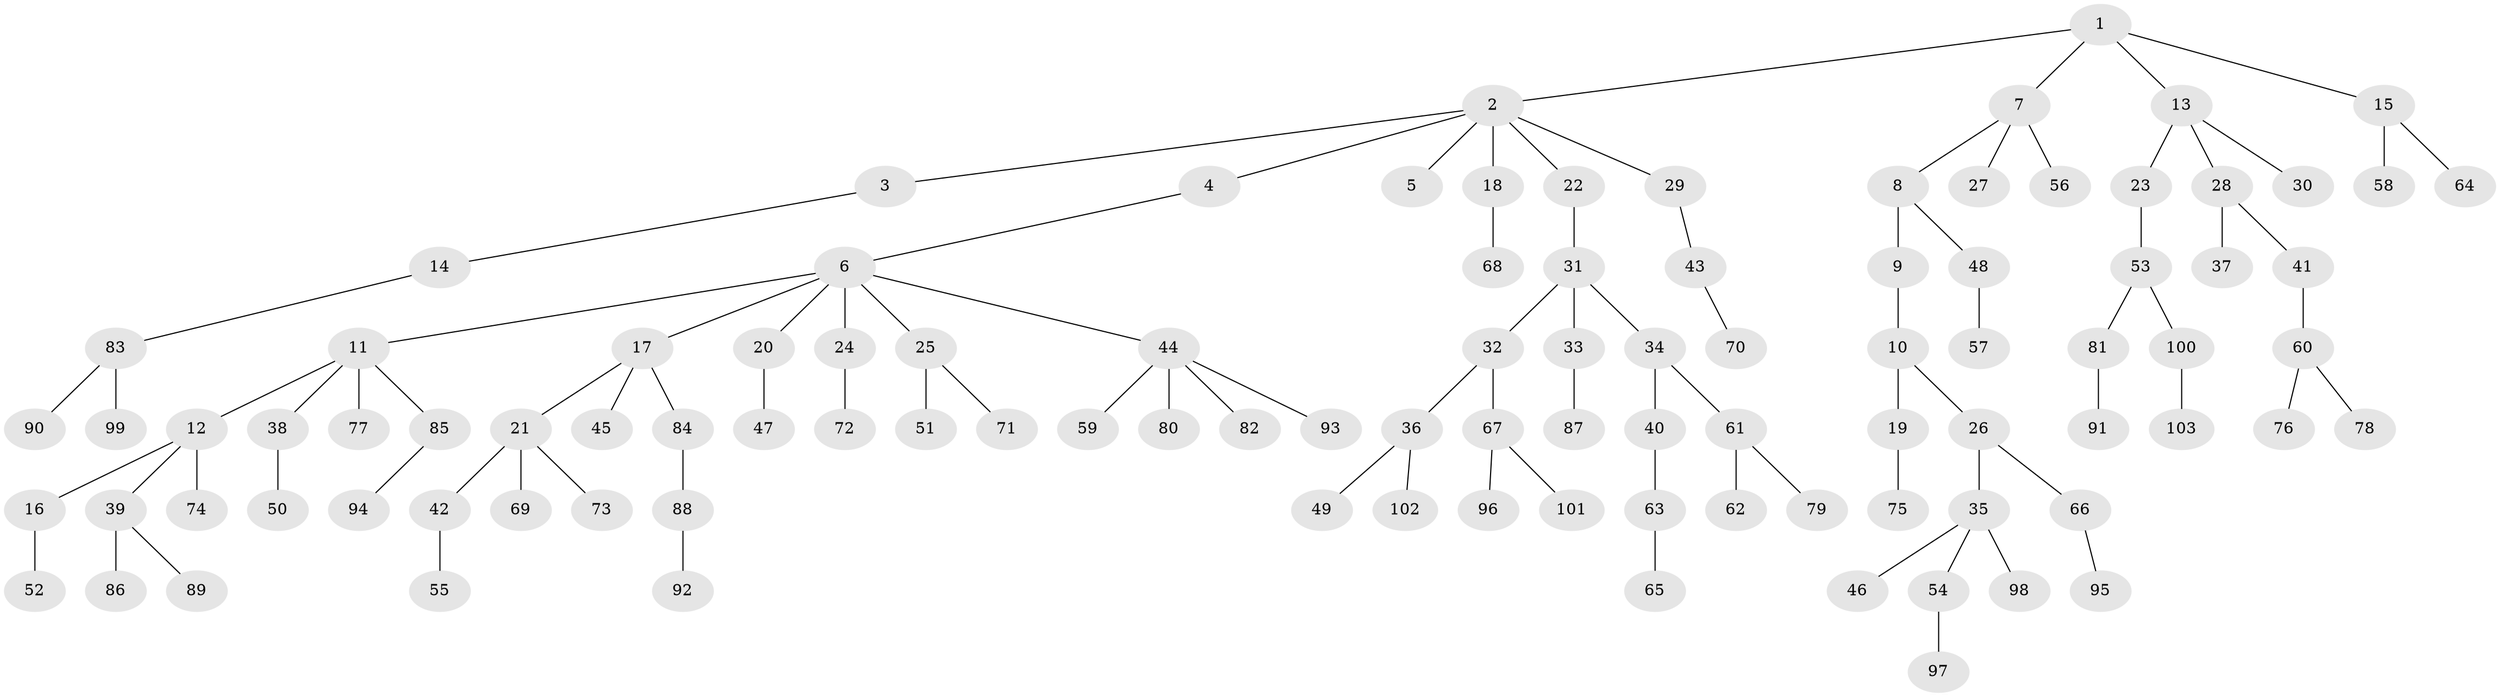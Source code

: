 // Generated by graph-tools (version 1.1) at 2025/11/02/27/25 16:11:25]
// undirected, 103 vertices, 102 edges
graph export_dot {
graph [start="1"]
  node [color=gray90,style=filled];
  1;
  2;
  3;
  4;
  5;
  6;
  7;
  8;
  9;
  10;
  11;
  12;
  13;
  14;
  15;
  16;
  17;
  18;
  19;
  20;
  21;
  22;
  23;
  24;
  25;
  26;
  27;
  28;
  29;
  30;
  31;
  32;
  33;
  34;
  35;
  36;
  37;
  38;
  39;
  40;
  41;
  42;
  43;
  44;
  45;
  46;
  47;
  48;
  49;
  50;
  51;
  52;
  53;
  54;
  55;
  56;
  57;
  58;
  59;
  60;
  61;
  62;
  63;
  64;
  65;
  66;
  67;
  68;
  69;
  70;
  71;
  72;
  73;
  74;
  75;
  76;
  77;
  78;
  79;
  80;
  81;
  82;
  83;
  84;
  85;
  86;
  87;
  88;
  89;
  90;
  91;
  92;
  93;
  94;
  95;
  96;
  97;
  98;
  99;
  100;
  101;
  102;
  103;
  1 -- 2;
  1 -- 7;
  1 -- 13;
  1 -- 15;
  2 -- 3;
  2 -- 4;
  2 -- 5;
  2 -- 18;
  2 -- 22;
  2 -- 29;
  3 -- 14;
  4 -- 6;
  6 -- 11;
  6 -- 17;
  6 -- 20;
  6 -- 24;
  6 -- 25;
  6 -- 44;
  7 -- 8;
  7 -- 27;
  7 -- 56;
  8 -- 9;
  8 -- 48;
  9 -- 10;
  10 -- 19;
  10 -- 26;
  11 -- 12;
  11 -- 38;
  11 -- 77;
  11 -- 85;
  12 -- 16;
  12 -- 39;
  12 -- 74;
  13 -- 23;
  13 -- 28;
  13 -- 30;
  14 -- 83;
  15 -- 58;
  15 -- 64;
  16 -- 52;
  17 -- 21;
  17 -- 45;
  17 -- 84;
  18 -- 68;
  19 -- 75;
  20 -- 47;
  21 -- 42;
  21 -- 69;
  21 -- 73;
  22 -- 31;
  23 -- 53;
  24 -- 72;
  25 -- 51;
  25 -- 71;
  26 -- 35;
  26 -- 66;
  28 -- 37;
  28 -- 41;
  29 -- 43;
  31 -- 32;
  31 -- 33;
  31 -- 34;
  32 -- 36;
  32 -- 67;
  33 -- 87;
  34 -- 40;
  34 -- 61;
  35 -- 46;
  35 -- 54;
  35 -- 98;
  36 -- 49;
  36 -- 102;
  38 -- 50;
  39 -- 86;
  39 -- 89;
  40 -- 63;
  41 -- 60;
  42 -- 55;
  43 -- 70;
  44 -- 59;
  44 -- 80;
  44 -- 82;
  44 -- 93;
  48 -- 57;
  53 -- 81;
  53 -- 100;
  54 -- 97;
  60 -- 76;
  60 -- 78;
  61 -- 62;
  61 -- 79;
  63 -- 65;
  66 -- 95;
  67 -- 96;
  67 -- 101;
  81 -- 91;
  83 -- 90;
  83 -- 99;
  84 -- 88;
  85 -- 94;
  88 -- 92;
  100 -- 103;
}
